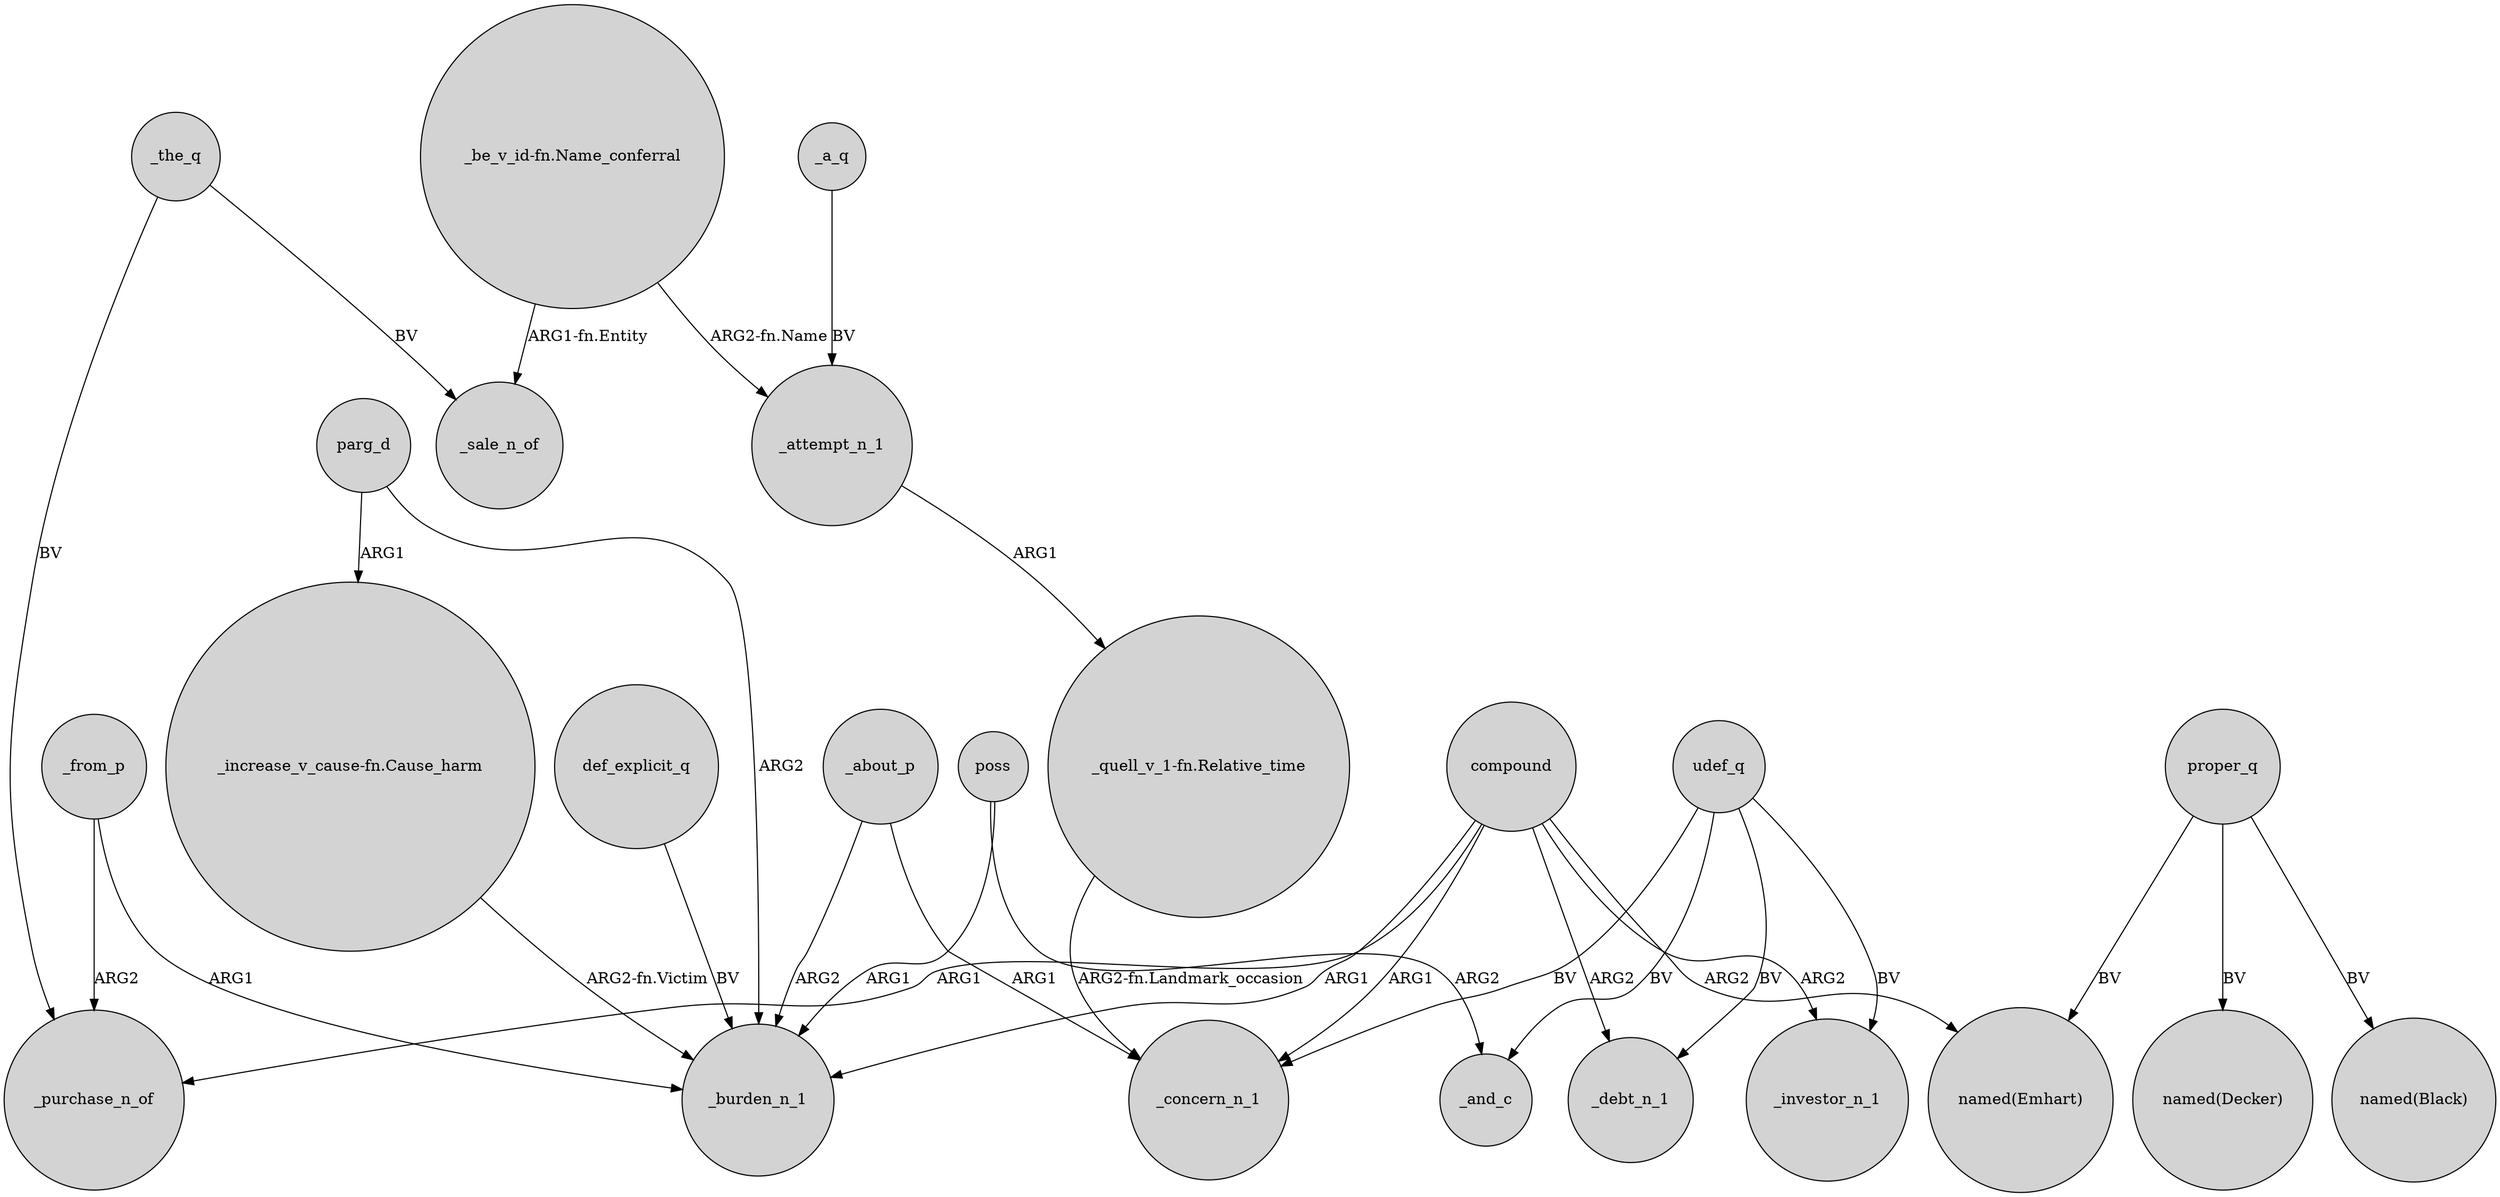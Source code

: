 digraph {
	node [shape=circle style=filled]
	compound -> _purchase_n_of [label=ARG1]
	_attempt_n_1 -> "_quell_v_1-fn.Relative_time" [label=ARG1]
	"_be_v_id-fn.Name_conferral" -> _attempt_n_1 [label="ARG2-fn.Name"]
	_a_q -> _attempt_n_1 [label=BV]
	proper_q -> "named(Emhart)" [label=BV]
	compound -> _burden_n_1 [label=ARG1]
	poss -> _burden_n_1 [label=ARG1]
	_from_p -> _burden_n_1 [label=ARG1]
	proper_q -> "named(Decker)" [label=BV]
	_about_p -> _concern_n_1 [label=ARG1]
	udef_q -> _and_c [label=BV]
	compound -> "named(Emhart)" [label=ARG2]
	parg_d -> _burden_n_1 [label=ARG2]
	poss -> _and_c [label=ARG2]
	compound -> _investor_n_1 [label=ARG2]
	"_increase_v_cause-fn.Cause_harm" -> _burden_n_1 [label="ARG2-fn.Victim"]
	udef_q -> _debt_n_1 [label=BV]
	_the_q -> _purchase_n_of [label=BV]
	proper_q -> "named(Black)" [label=BV]
	def_explicit_q -> _burden_n_1 [label=BV]
	parg_d -> "_increase_v_cause-fn.Cause_harm" [label=ARG1]
	compound -> _concern_n_1 [label=ARG1]
	"_be_v_id-fn.Name_conferral" -> _sale_n_of [label="ARG1-fn.Entity"]
	compound -> _debt_n_1 [label=ARG2]
	udef_q -> _concern_n_1 [label=BV]
	"_quell_v_1-fn.Relative_time" -> _concern_n_1 [label="ARG2-fn.Landmark_occasion"]
	_about_p -> _burden_n_1 [label=ARG2]
	udef_q -> _investor_n_1 [label=BV]
	_the_q -> _sale_n_of [label=BV]
	_from_p -> _purchase_n_of [label=ARG2]
}

